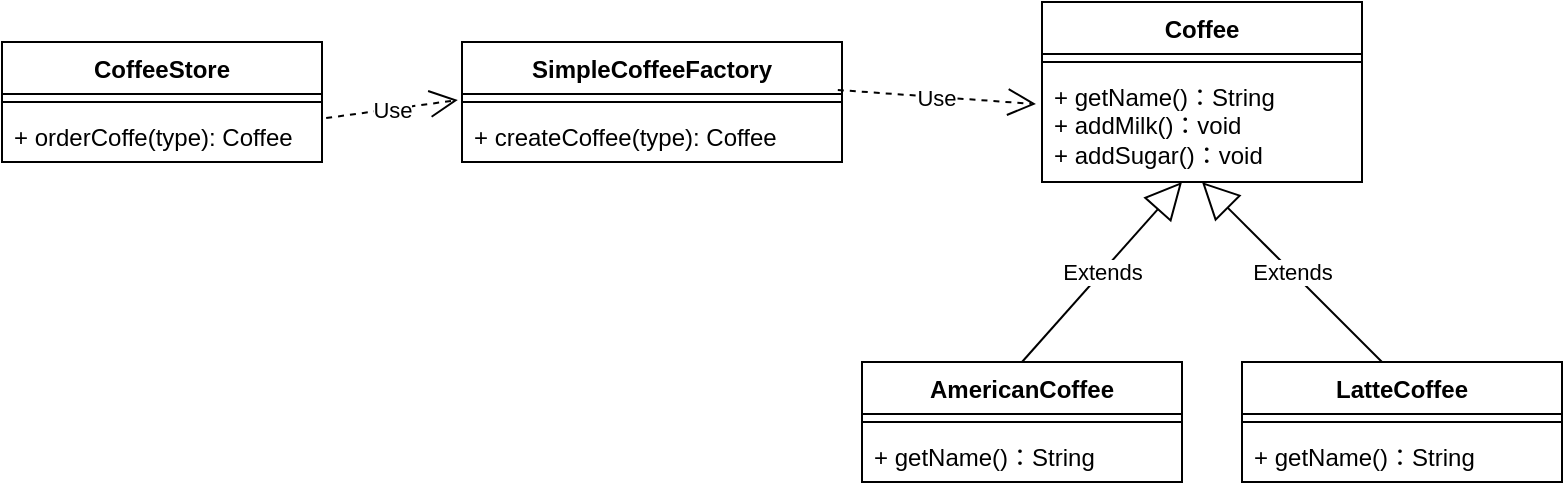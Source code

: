 <mxfile version="22.1.5" type="github">
  <diagram id="C5RBs43oDa-KdzZeNtuy" name="Page-1">
    <mxGraphModel dx="2026" dy="1145" grid="1" gridSize="10" guides="1" tooltips="1" connect="1" arrows="1" fold="1" page="1" pageScale="1" pageWidth="827" pageHeight="1169" math="0" shadow="0">
      <root>
        <mxCell id="WIyWlLk6GJQsqaUBKTNV-0" />
        <mxCell id="WIyWlLk6GJQsqaUBKTNV-1" parent="WIyWlLk6GJQsqaUBKTNV-0" />
        <mxCell id="66eb6b9W-VzTaWBM8wRb-1" value="Coffee" style="swimlane;fontStyle=1;align=center;verticalAlign=top;childLayout=stackLayout;horizontal=1;startSize=26;horizontalStack=0;resizeParent=1;resizeParentMax=0;resizeLast=0;collapsible=1;marginBottom=0;whiteSpace=wrap;html=1;" vertex="1" parent="WIyWlLk6GJQsqaUBKTNV-1">
          <mxGeometry x="560" y="370" width="160" height="90" as="geometry" />
        </mxCell>
        <mxCell id="66eb6b9W-VzTaWBM8wRb-3" value="" style="line;strokeWidth=1;fillColor=none;align=left;verticalAlign=middle;spacingTop=-1;spacingLeft=3;spacingRight=3;rotatable=0;labelPosition=right;points=[];portConstraint=eastwest;strokeColor=inherit;" vertex="1" parent="66eb6b9W-VzTaWBM8wRb-1">
          <mxGeometry y="26" width="160" height="8" as="geometry" />
        </mxCell>
        <mxCell id="66eb6b9W-VzTaWBM8wRb-4" value="+ getName()：String&lt;br&gt;+ addMilk()：void&lt;br&gt;+ addSugar()：void" style="text;strokeColor=none;fillColor=none;align=left;verticalAlign=top;spacingLeft=4;spacingRight=4;overflow=hidden;rotatable=0;points=[[0,0.5],[1,0.5]];portConstraint=eastwest;whiteSpace=wrap;html=1;" vertex="1" parent="66eb6b9W-VzTaWBM8wRb-1">
          <mxGeometry y="34" width="160" height="56" as="geometry" />
        </mxCell>
        <mxCell id="66eb6b9W-VzTaWBM8wRb-13" value="Extends" style="endArrow=block;endSize=16;endFill=0;html=1;rounded=0;" edge="1" parent="WIyWlLk6GJQsqaUBKTNV-1">
          <mxGeometry width="160" relative="1" as="geometry">
            <mxPoint x="730" y="550" as="sourcePoint" />
            <mxPoint x="640" y="460" as="targetPoint" />
          </mxGeometry>
        </mxCell>
        <mxCell id="66eb6b9W-VzTaWBM8wRb-14" value="LatteCoffee" style="swimlane;fontStyle=1;align=center;verticalAlign=top;childLayout=stackLayout;horizontal=1;startSize=26;horizontalStack=0;resizeParent=1;resizeParentMax=0;resizeLast=0;collapsible=1;marginBottom=0;whiteSpace=wrap;html=1;" vertex="1" parent="WIyWlLk6GJQsqaUBKTNV-1">
          <mxGeometry x="660" y="550" width="160" height="60" as="geometry" />
        </mxCell>
        <mxCell id="66eb6b9W-VzTaWBM8wRb-16" value="" style="line;strokeWidth=1;fillColor=none;align=left;verticalAlign=middle;spacingTop=-1;spacingLeft=3;spacingRight=3;rotatable=0;labelPosition=right;points=[];portConstraint=eastwest;strokeColor=inherit;" vertex="1" parent="66eb6b9W-VzTaWBM8wRb-14">
          <mxGeometry y="26" width="160" height="8" as="geometry" />
        </mxCell>
        <mxCell id="66eb6b9W-VzTaWBM8wRb-17" value="+ getName()：String" style="text;strokeColor=none;fillColor=none;align=left;verticalAlign=top;spacingLeft=4;spacingRight=4;overflow=hidden;rotatable=0;points=[[0,0.5],[1,0.5]];portConstraint=eastwest;whiteSpace=wrap;html=1;" vertex="1" parent="66eb6b9W-VzTaWBM8wRb-14">
          <mxGeometry y="34" width="160" height="26" as="geometry" />
        </mxCell>
        <mxCell id="66eb6b9W-VzTaWBM8wRb-22" value="AmericanCoffee" style="swimlane;fontStyle=1;align=center;verticalAlign=top;childLayout=stackLayout;horizontal=1;startSize=26;horizontalStack=0;resizeParent=1;resizeParentMax=0;resizeLast=0;collapsible=1;marginBottom=0;whiteSpace=wrap;html=1;" vertex="1" parent="WIyWlLk6GJQsqaUBKTNV-1">
          <mxGeometry x="470" y="550" width="160" height="60" as="geometry" />
        </mxCell>
        <mxCell id="66eb6b9W-VzTaWBM8wRb-24" value="" style="line;strokeWidth=1;fillColor=none;align=left;verticalAlign=middle;spacingTop=-1;spacingLeft=3;spacingRight=3;rotatable=0;labelPosition=right;points=[];portConstraint=eastwest;strokeColor=inherit;" vertex="1" parent="66eb6b9W-VzTaWBM8wRb-22">
          <mxGeometry y="26" width="160" height="8" as="geometry" />
        </mxCell>
        <mxCell id="66eb6b9W-VzTaWBM8wRb-25" value="+ getName()：String" style="text;strokeColor=none;fillColor=none;align=left;verticalAlign=top;spacingLeft=4;spacingRight=4;overflow=hidden;rotatable=0;points=[[0,0.5],[1,0.5]];portConstraint=eastwest;whiteSpace=wrap;html=1;" vertex="1" parent="66eb6b9W-VzTaWBM8wRb-22">
          <mxGeometry y="34" width="160" height="26" as="geometry" />
        </mxCell>
        <mxCell id="66eb6b9W-VzTaWBM8wRb-26" value="Extends" style="endArrow=block;endSize=16;endFill=0;html=1;rounded=0;entryX=0.519;entryY=1.089;entryDx=0;entryDy=0;entryPerimeter=0;exitX=0.5;exitY=0;exitDx=0;exitDy=0;" edge="1" parent="WIyWlLk6GJQsqaUBKTNV-1" source="66eb6b9W-VzTaWBM8wRb-22">
          <mxGeometry width="160" relative="1" as="geometry">
            <mxPoint x="717" y="545" as="sourcePoint" />
            <mxPoint x="630" y="460" as="targetPoint" />
          </mxGeometry>
        </mxCell>
        <mxCell id="66eb6b9W-VzTaWBM8wRb-31" value="CoffeeStore&lt;br&gt;" style="swimlane;fontStyle=1;align=center;verticalAlign=top;childLayout=stackLayout;horizontal=1;startSize=26;horizontalStack=0;resizeParent=1;resizeParentMax=0;resizeLast=0;collapsible=1;marginBottom=0;whiteSpace=wrap;html=1;" vertex="1" parent="WIyWlLk6GJQsqaUBKTNV-1">
          <mxGeometry x="40" y="390" width="160" height="60" as="geometry" />
        </mxCell>
        <mxCell id="66eb6b9W-VzTaWBM8wRb-33" value="" style="line;strokeWidth=1;fillColor=none;align=left;verticalAlign=middle;spacingTop=-1;spacingLeft=3;spacingRight=3;rotatable=0;labelPosition=right;points=[];portConstraint=eastwest;strokeColor=inherit;" vertex="1" parent="66eb6b9W-VzTaWBM8wRb-31">
          <mxGeometry y="26" width="160" height="8" as="geometry" />
        </mxCell>
        <mxCell id="66eb6b9W-VzTaWBM8wRb-34" value="+ orderCoffe(type): Coffee" style="text;strokeColor=none;fillColor=none;align=left;verticalAlign=top;spacingLeft=4;spacingRight=4;overflow=hidden;rotatable=0;points=[[0,0.5],[1,0.5]];portConstraint=eastwest;whiteSpace=wrap;html=1;" vertex="1" parent="66eb6b9W-VzTaWBM8wRb-31">
          <mxGeometry y="34" width="160" height="26" as="geometry" />
        </mxCell>
        <mxCell id="66eb6b9W-VzTaWBM8wRb-35" value="Use" style="endArrow=open;endSize=12;dashed=1;html=1;rounded=0;exitX=1.013;exitY=0.154;exitDx=0;exitDy=0;exitPerimeter=0;entryX=-0.011;entryY=-0.192;entryDx=0;entryDy=0;entryPerimeter=0;" edge="1" parent="WIyWlLk6GJQsqaUBKTNV-1" source="66eb6b9W-VzTaWBM8wRb-34" target="66eb6b9W-VzTaWBM8wRb-43">
          <mxGeometry width="160" relative="1" as="geometry">
            <mxPoint x="384" y="428.99" as="sourcePoint" />
            <mxPoint x="480" y="420" as="targetPoint" />
          </mxGeometry>
        </mxCell>
        <mxCell id="66eb6b9W-VzTaWBM8wRb-40" value="SimpleCoffeeFactory&lt;br&gt;" style="swimlane;fontStyle=1;align=center;verticalAlign=top;childLayout=stackLayout;horizontal=1;startSize=26;horizontalStack=0;resizeParent=1;resizeParentMax=0;resizeLast=0;collapsible=1;marginBottom=0;whiteSpace=wrap;html=1;" vertex="1" parent="WIyWlLk6GJQsqaUBKTNV-1">
          <mxGeometry x="270" y="390" width="190" height="60" as="geometry" />
        </mxCell>
        <mxCell id="66eb6b9W-VzTaWBM8wRb-42" value="" style="line;strokeWidth=1;fillColor=none;align=left;verticalAlign=middle;spacingTop=-1;spacingLeft=3;spacingRight=3;rotatable=0;labelPosition=right;points=[];portConstraint=eastwest;strokeColor=inherit;" vertex="1" parent="66eb6b9W-VzTaWBM8wRb-40">
          <mxGeometry y="26" width="190" height="8" as="geometry" />
        </mxCell>
        <mxCell id="66eb6b9W-VzTaWBM8wRb-43" value="+ createCoffee(type): Coffee" style="text;strokeColor=none;fillColor=none;align=left;verticalAlign=top;spacingLeft=4;spacingRight=4;overflow=hidden;rotatable=0;points=[[0,0.5],[1,0.5]];portConstraint=eastwest;whiteSpace=wrap;html=1;" vertex="1" parent="66eb6b9W-VzTaWBM8wRb-40">
          <mxGeometry y="34" width="190" height="26" as="geometry" />
        </mxCell>
        <mxCell id="66eb6b9W-VzTaWBM8wRb-47" value="Use" style="endArrow=open;endSize=12;dashed=1;html=1;rounded=0;exitX=0.989;exitY=0.4;exitDx=0;exitDy=0;exitPerimeter=0;entryX=-0.019;entryY=0.304;entryDx=0;entryDy=0;entryPerimeter=0;" edge="1" parent="WIyWlLk6GJQsqaUBKTNV-1" source="66eb6b9W-VzTaWBM8wRb-40" target="66eb6b9W-VzTaWBM8wRb-4">
          <mxGeometry width="160" relative="1" as="geometry">
            <mxPoint x="330" y="580" as="sourcePoint" />
            <mxPoint x="490" y="580" as="targetPoint" />
          </mxGeometry>
        </mxCell>
      </root>
    </mxGraphModel>
  </diagram>
</mxfile>
